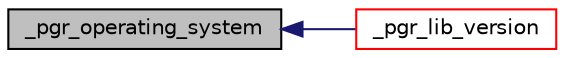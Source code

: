 digraph "_pgr_operating_system"
{
  edge [fontname="Helvetica",fontsize="10",labelfontname="Helvetica",labelfontsize="10"];
  node [fontname="Helvetica",fontsize="10",shape=record];
  rankdir="LR";
  Node63 [label="_pgr_operating_system",height=0.2,width=0.4,color="black", fillcolor="grey75", style="filled", fontcolor="black"];
  Node63 -> Node64 [dir="back",color="midnightblue",fontsize="10",style="solid",fontname="Helvetica"];
  Node64 [label="_pgr_lib_version",height=0.2,width=0.4,color="red", fillcolor="white", style="filled",URL="$__version_8c.html#ac6c0aee50e512fe1b45357e08d68dfc4"];
}
